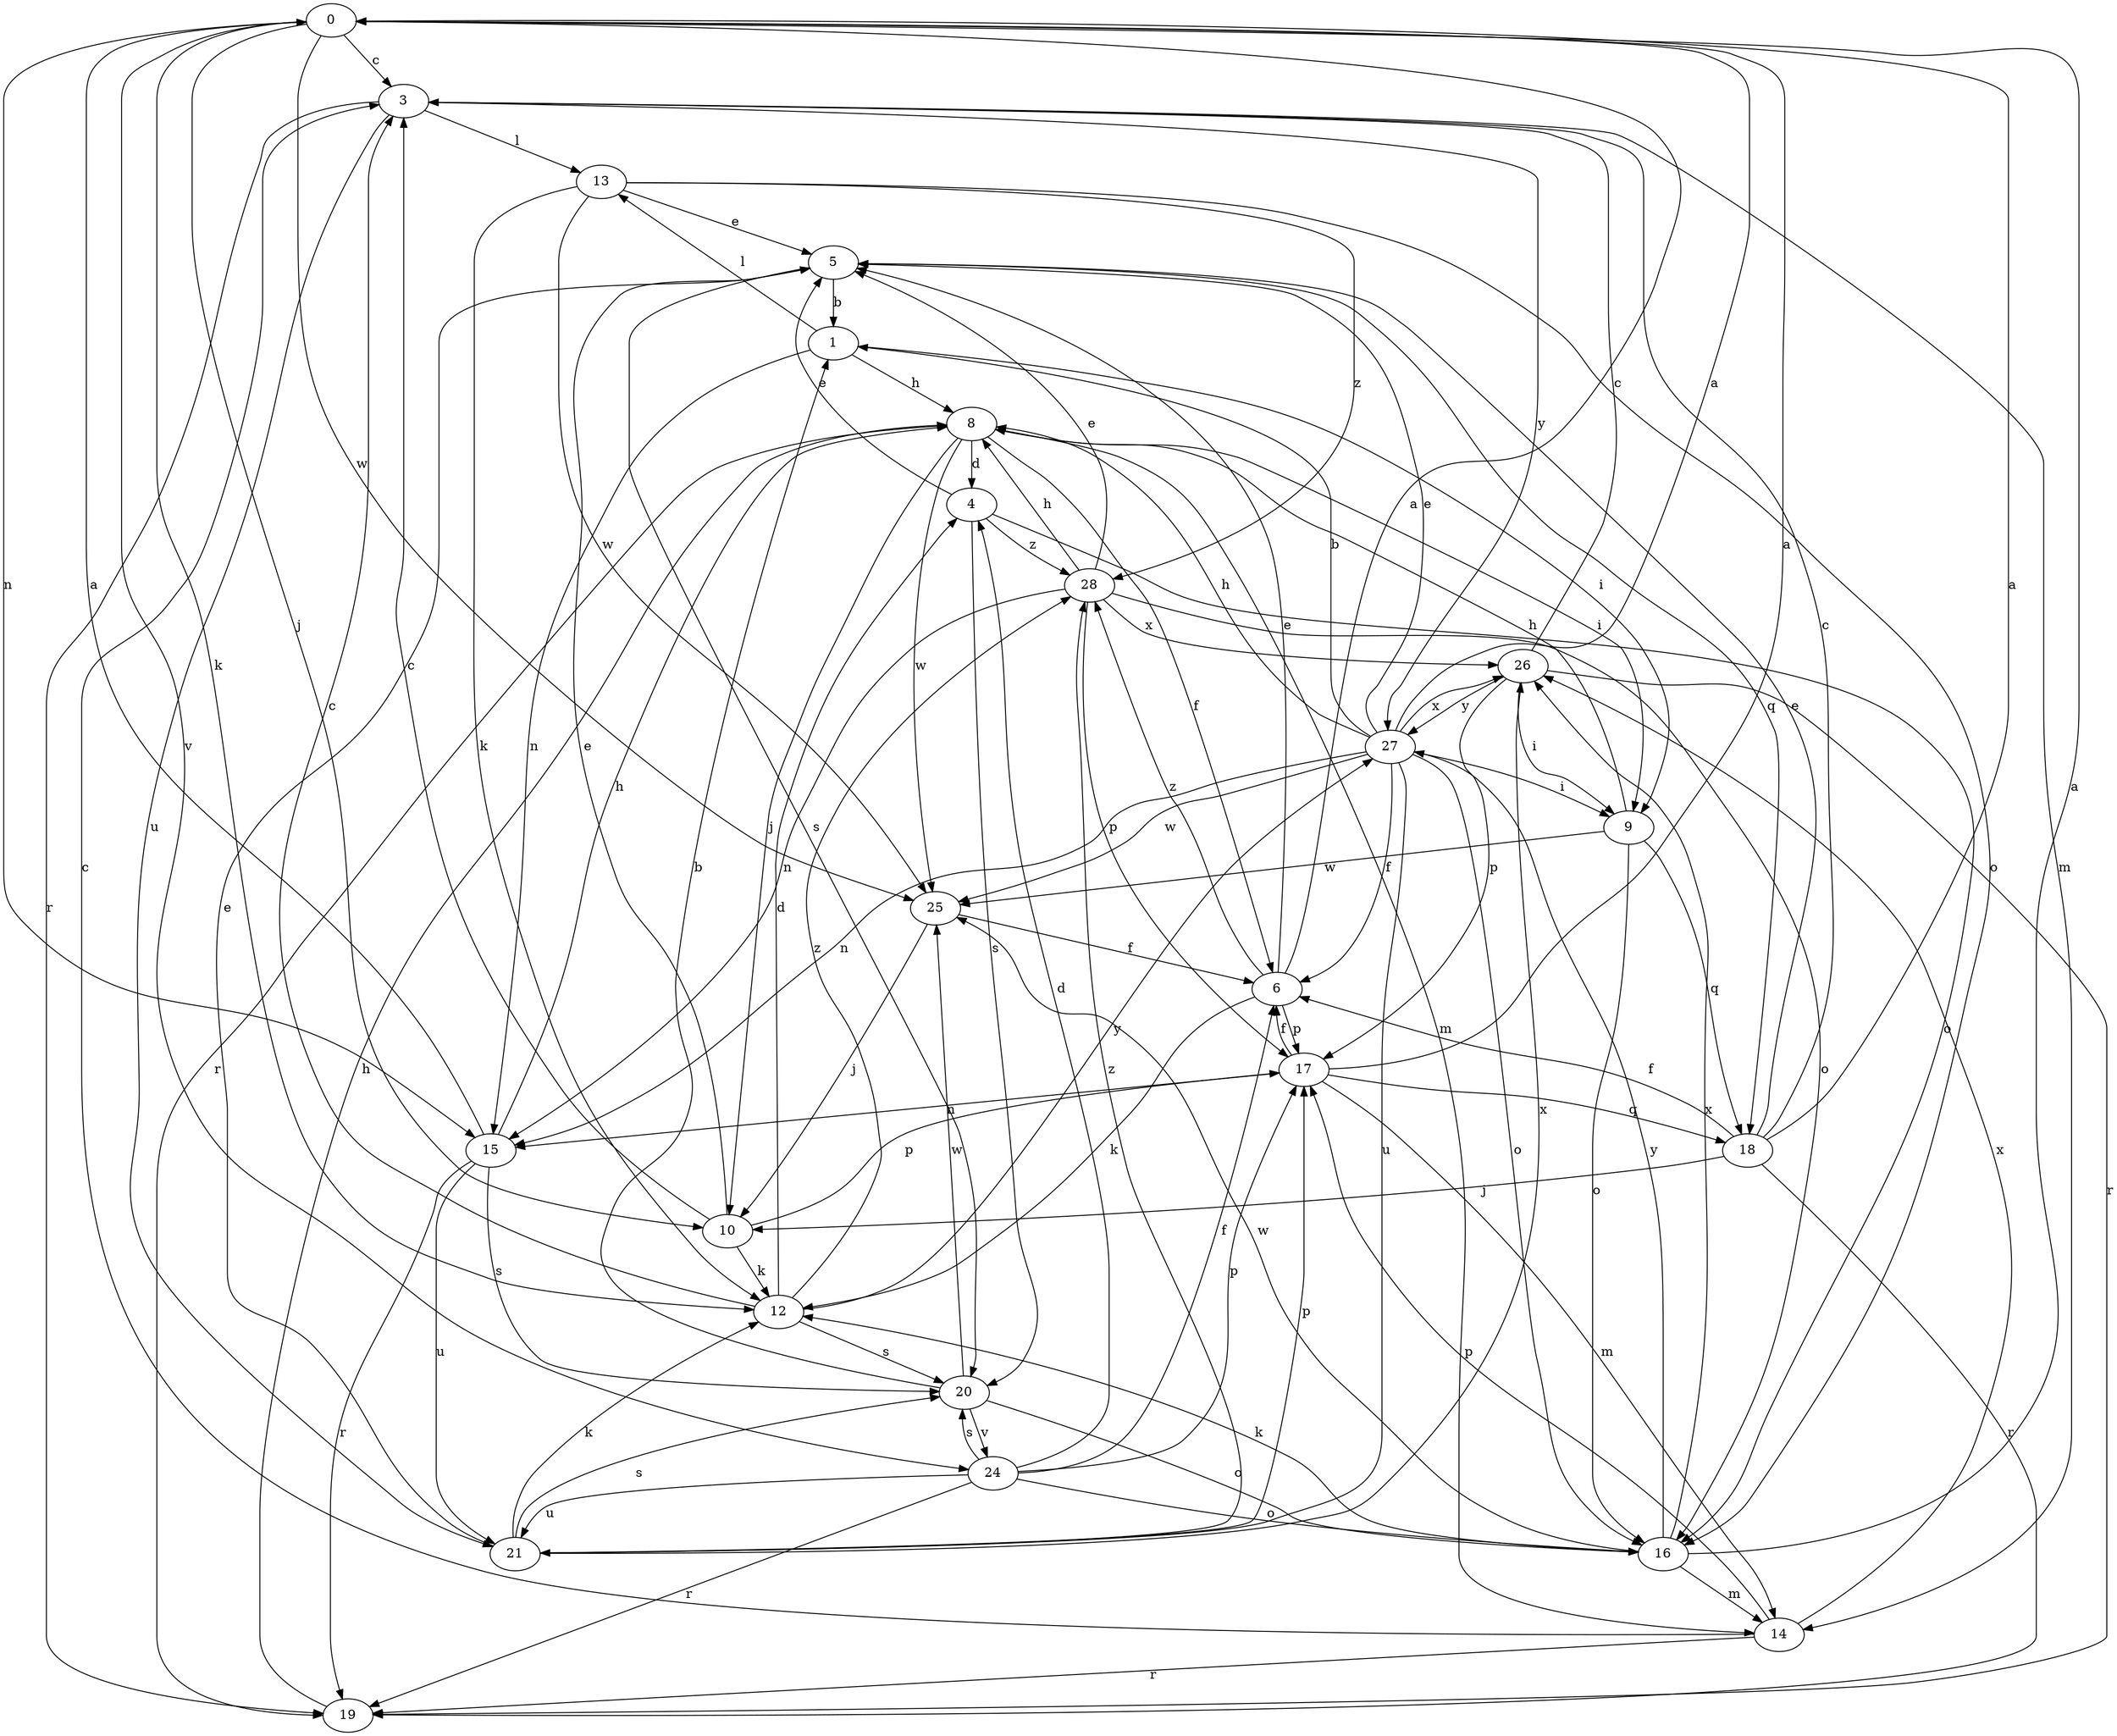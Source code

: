 strict digraph  {
0;
1;
3;
4;
5;
6;
8;
9;
10;
12;
13;
14;
15;
16;
17;
18;
19;
20;
21;
24;
25;
26;
27;
28;
0 -> 3  [label=c];
0 -> 10  [label=j];
0 -> 12  [label=k];
0 -> 15  [label=n];
0 -> 24  [label=v];
0 -> 25  [label=w];
1 -> 8  [label=h];
1 -> 9  [label=i];
1 -> 13  [label=l];
1 -> 15  [label=n];
3 -> 13  [label=l];
3 -> 14  [label=m];
3 -> 19  [label=r];
3 -> 21  [label=u];
3 -> 27  [label=y];
4 -> 5  [label=e];
4 -> 16  [label=o];
4 -> 20  [label=s];
4 -> 28  [label=z];
5 -> 1  [label=b];
5 -> 18  [label=q];
5 -> 20  [label=s];
6 -> 0  [label=a];
6 -> 5  [label=e];
6 -> 12  [label=k];
6 -> 17  [label=p];
6 -> 28  [label=z];
8 -> 4  [label=d];
8 -> 6  [label=f];
8 -> 9  [label=i];
8 -> 10  [label=j];
8 -> 14  [label=m];
8 -> 19  [label=r];
8 -> 25  [label=w];
9 -> 8  [label=h];
9 -> 16  [label=o];
9 -> 18  [label=q];
9 -> 25  [label=w];
10 -> 3  [label=c];
10 -> 5  [label=e];
10 -> 12  [label=k];
10 -> 17  [label=p];
12 -> 3  [label=c];
12 -> 4  [label=d];
12 -> 20  [label=s];
12 -> 27  [label=y];
12 -> 28  [label=z];
13 -> 5  [label=e];
13 -> 12  [label=k];
13 -> 16  [label=o];
13 -> 25  [label=w];
13 -> 28  [label=z];
14 -> 3  [label=c];
14 -> 17  [label=p];
14 -> 19  [label=r];
14 -> 26  [label=x];
15 -> 0  [label=a];
15 -> 8  [label=h];
15 -> 19  [label=r];
15 -> 20  [label=s];
15 -> 21  [label=u];
16 -> 0  [label=a];
16 -> 12  [label=k];
16 -> 14  [label=m];
16 -> 25  [label=w];
16 -> 26  [label=x];
16 -> 27  [label=y];
17 -> 0  [label=a];
17 -> 6  [label=f];
17 -> 14  [label=m];
17 -> 15  [label=n];
17 -> 18  [label=q];
18 -> 0  [label=a];
18 -> 3  [label=c];
18 -> 5  [label=e];
18 -> 6  [label=f];
18 -> 10  [label=j];
18 -> 19  [label=r];
19 -> 8  [label=h];
20 -> 1  [label=b];
20 -> 16  [label=o];
20 -> 24  [label=v];
20 -> 25  [label=w];
21 -> 5  [label=e];
21 -> 12  [label=k];
21 -> 17  [label=p];
21 -> 20  [label=s];
21 -> 26  [label=x];
21 -> 28  [label=z];
24 -> 4  [label=d];
24 -> 6  [label=f];
24 -> 16  [label=o];
24 -> 17  [label=p];
24 -> 19  [label=r];
24 -> 20  [label=s];
24 -> 21  [label=u];
25 -> 6  [label=f];
25 -> 10  [label=j];
26 -> 3  [label=c];
26 -> 9  [label=i];
26 -> 17  [label=p];
26 -> 19  [label=r];
26 -> 27  [label=y];
27 -> 0  [label=a];
27 -> 1  [label=b];
27 -> 5  [label=e];
27 -> 6  [label=f];
27 -> 8  [label=h];
27 -> 9  [label=i];
27 -> 15  [label=n];
27 -> 16  [label=o];
27 -> 21  [label=u];
27 -> 25  [label=w];
27 -> 26  [label=x];
28 -> 5  [label=e];
28 -> 8  [label=h];
28 -> 15  [label=n];
28 -> 16  [label=o];
28 -> 17  [label=p];
28 -> 26  [label=x];
}

